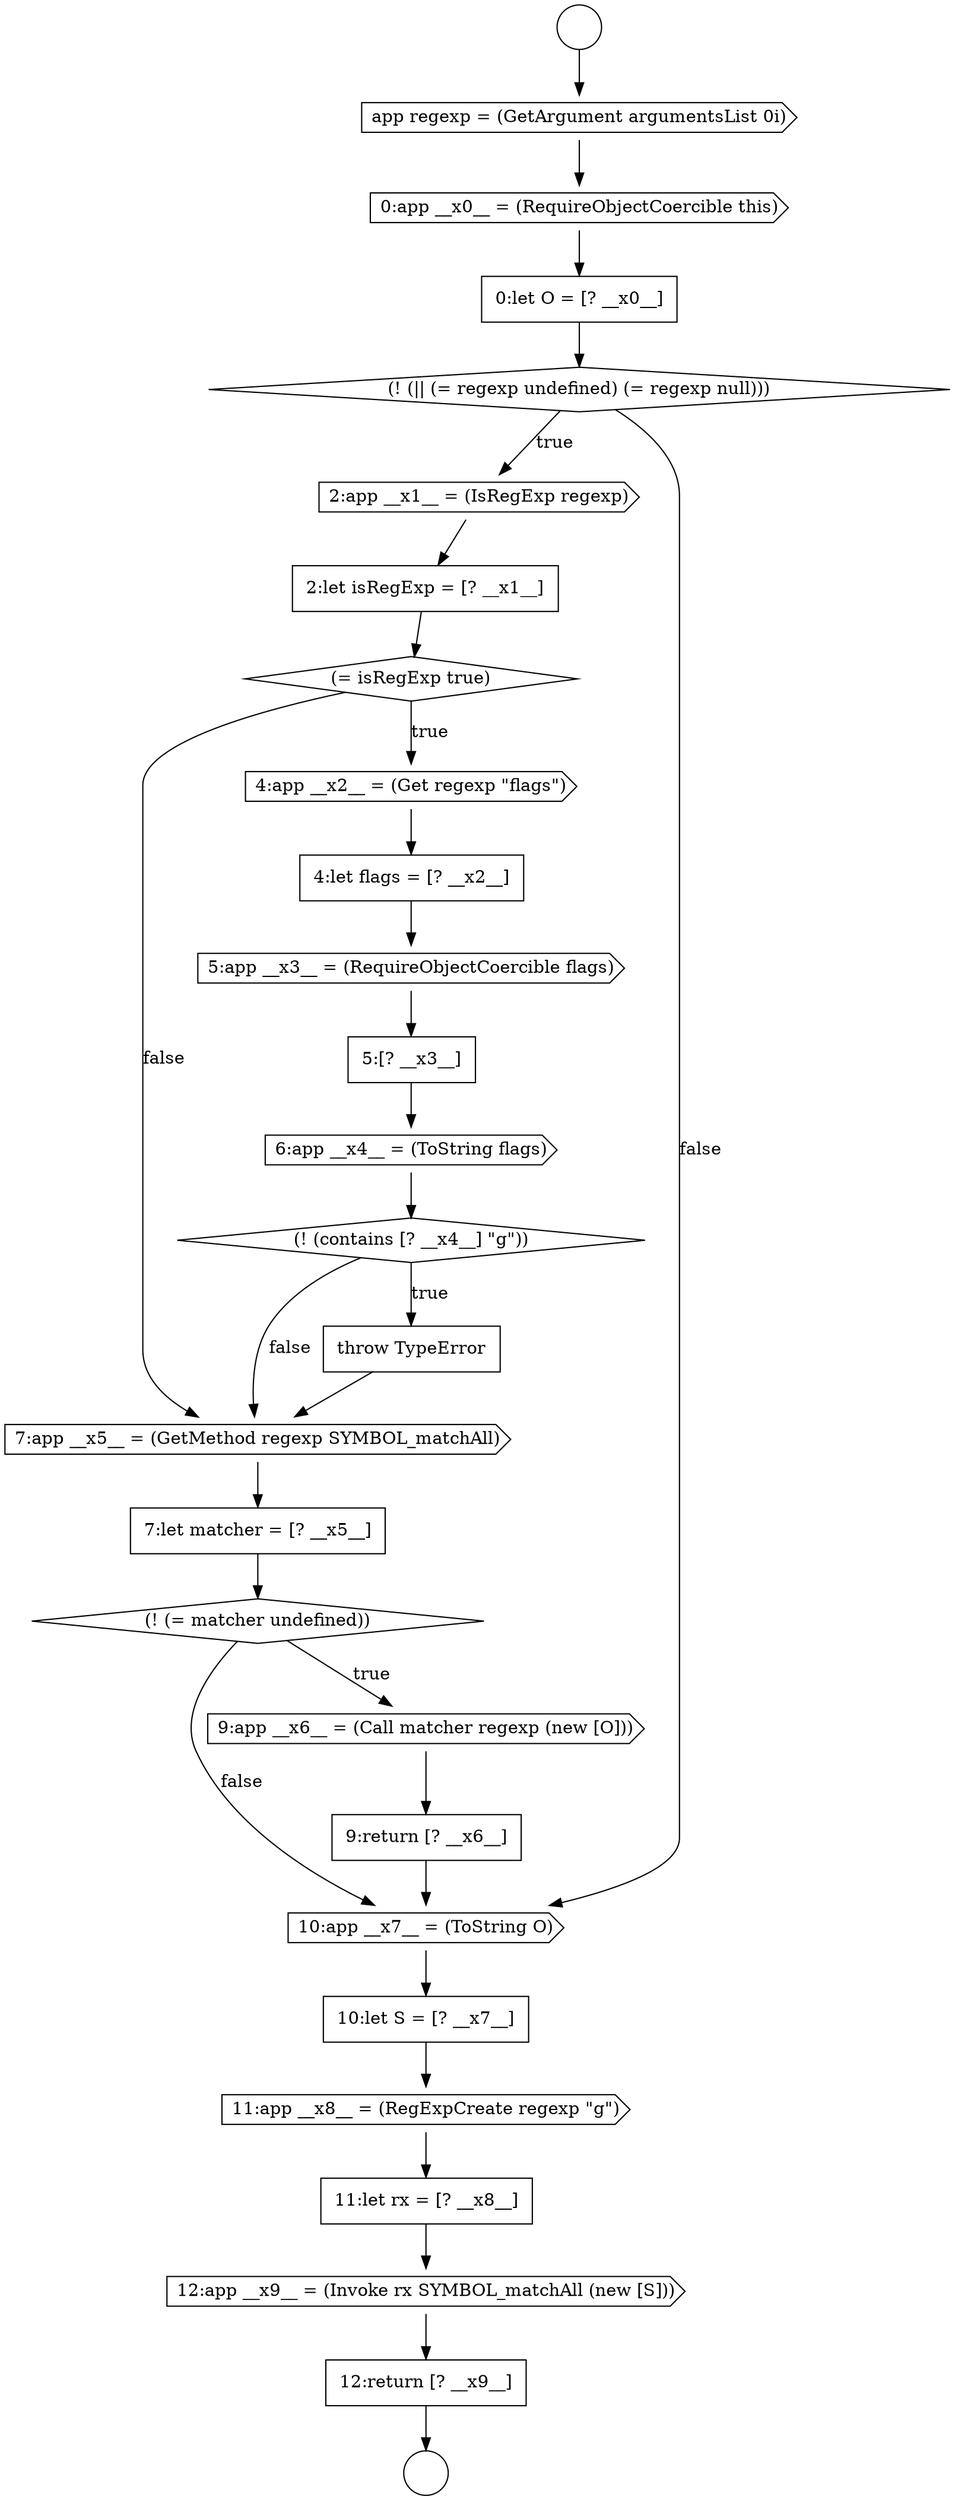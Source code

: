 digraph {
  node14396 [shape=cds, label=<<font color="black">app regexp = (GetArgument argumentsList 0i)</font>> color="black" fillcolor="white" style=filled]
  node14408 [shape=diamond, label=<<font color="black">(! (contains [? __x4__] &quot;g&quot;))</font>> color="black" fillcolor="white" style=filled]
  node14410 [shape=cds, label=<<font color="black">7:app __x5__ = (GetMethod regexp SYMBOL_matchAll)</font>> color="black" fillcolor="white" style=filled]
  node14420 [shape=none, margin=0, label=<<font color="black">
    <table border="0" cellborder="1" cellspacing="0" cellpadding="10">
      <tr><td align="left">12:return [? __x9__]</td></tr>
    </table>
  </font>> color="black" fillcolor="white" style=filled]
  node14405 [shape=cds, label=<<font color="black">5:app __x3__ = (RequireObjectCoercible flags)</font>> color="black" fillcolor="white" style=filled]
  node14394 [shape=circle label=" " color="black" fillcolor="white" style=filled]
  node14402 [shape=diamond, label=<<font color="black">(= isRegExp true)</font>> color="black" fillcolor="white" style=filled]
  node14412 [shape=diamond, label=<<font color="black">(! (= matcher undefined))</font>> color="black" fillcolor="white" style=filled]
  node14400 [shape=cds, label=<<font color="black">2:app __x1__ = (IsRegExp regexp)</font>> color="black" fillcolor="white" style=filled]
  node14403 [shape=cds, label=<<font color="black">4:app __x2__ = (Get regexp &quot;flags&quot;)</font>> color="black" fillcolor="white" style=filled]
  node14415 [shape=cds, label=<<font color="black">10:app __x7__ = (ToString O)</font>> color="black" fillcolor="white" style=filled]
  node14418 [shape=none, margin=0, label=<<font color="black">
    <table border="0" cellborder="1" cellspacing="0" cellpadding="10">
      <tr><td align="left">11:let rx = [? __x8__]</td></tr>
    </table>
  </font>> color="black" fillcolor="white" style=filled]
  node14411 [shape=none, margin=0, label=<<font color="black">
    <table border="0" cellborder="1" cellspacing="0" cellpadding="10">
      <tr><td align="left">7:let matcher = [? __x5__]</td></tr>
    </table>
  </font>> color="black" fillcolor="white" style=filled]
  node14407 [shape=cds, label=<<font color="black">6:app __x4__ = (ToString flags)</font>> color="black" fillcolor="white" style=filled]
  node14404 [shape=none, margin=0, label=<<font color="black">
    <table border="0" cellborder="1" cellspacing="0" cellpadding="10">
      <tr><td align="left">4:let flags = [? __x2__]</td></tr>
    </table>
  </font>> color="black" fillcolor="white" style=filled]
  node14419 [shape=cds, label=<<font color="black">12:app __x9__ = (Invoke rx SYMBOL_matchAll (new [S]))</font>> color="black" fillcolor="white" style=filled]
  node14399 [shape=diamond, label=<<font color="black">(! (|| (= regexp undefined) (= regexp null)))</font>> color="black" fillcolor="white" style=filled]
  node14414 [shape=none, margin=0, label=<<font color="black">
    <table border="0" cellborder="1" cellspacing="0" cellpadding="10">
      <tr><td align="left">9:return [? __x6__]</td></tr>
    </table>
  </font>> color="black" fillcolor="white" style=filled]
  node14409 [shape=none, margin=0, label=<<font color="black">
    <table border="0" cellborder="1" cellspacing="0" cellpadding="10">
      <tr><td align="left">throw TypeError</td></tr>
    </table>
  </font>> color="black" fillcolor="white" style=filled]
  node14401 [shape=none, margin=0, label=<<font color="black">
    <table border="0" cellborder="1" cellspacing="0" cellpadding="10">
      <tr><td align="left">2:let isRegExp = [? __x1__]</td></tr>
    </table>
  </font>> color="black" fillcolor="white" style=filled]
  node14395 [shape=circle label=" " color="black" fillcolor="white" style=filled]
  node14398 [shape=none, margin=0, label=<<font color="black">
    <table border="0" cellborder="1" cellspacing="0" cellpadding="10">
      <tr><td align="left">0:let O = [? __x0__]</td></tr>
    </table>
  </font>> color="black" fillcolor="white" style=filled]
  node14413 [shape=cds, label=<<font color="black">9:app __x6__ = (Call matcher regexp (new [O]))</font>> color="black" fillcolor="white" style=filled]
  node14397 [shape=cds, label=<<font color="black">0:app __x0__ = (RequireObjectCoercible this)</font>> color="black" fillcolor="white" style=filled]
  node14416 [shape=none, margin=0, label=<<font color="black">
    <table border="0" cellborder="1" cellspacing="0" cellpadding="10">
      <tr><td align="left">10:let S = [? __x7__]</td></tr>
    </table>
  </font>> color="black" fillcolor="white" style=filled]
  node14406 [shape=none, margin=0, label=<<font color="black">
    <table border="0" cellborder="1" cellspacing="0" cellpadding="10">
      <tr><td align="left">5:[? __x3__]</td></tr>
    </table>
  </font>> color="black" fillcolor="white" style=filled]
  node14417 [shape=cds, label=<<font color="black">11:app __x8__ = (RegExpCreate regexp &quot;g&quot;)</font>> color="black" fillcolor="white" style=filled]
  node14402 -> node14403 [label=<<font color="black">true</font>> color="black"]
  node14402 -> node14410 [label=<<font color="black">false</font>> color="black"]
  node14396 -> node14397 [ color="black"]
  node14413 -> node14414 [ color="black"]
  node14401 -> node14402 [ color="black"]
  node14411 -> node14412 [ color="black"]
  node14418 -> node14419 [ color="black"]
  node14404 -> node14405 [ color="black"]
  node14415 -> node14416 [ color="black"]
  node14405 -> node14406 [ color="black"]
  node14406 -> node14407 [ color="black"]
  node14394 -> node14396 [ color="black"]
  node14403 -> node14404 [ color="black"]
  node14400 -> node14401 [ color="black"]
  node14416 -> node14417 [ color="black"]
  node14397 -> node14398 [ color="black"]
  node14409 -> node14410 [ color="black"]
  node14412 -> node14413 [label=<<font color="black">true</font>> color="black"]
  node14412 -> node14415 [label=<<font color="black">false</font>> color="black"]
  node14410 -> node14411 [ color="black"]
  node14408 -> node14409 [label=<<font color="black">true</font>> color="black"]
  node14408 -> node14410 [label=<<font color="black">false</font>> color="black"]
  node14419 -> node14420 [ color="black"]
  node14417 -> node14418 [ color="black"]
  node14399 -> node14400 [label=<<font color="black">true</font>> color="black"]
  node14399 -> node14415 [label=<<font color="black">false</font>> color="black"]
  node14420 -> node14395 [ color="black"]
  node14414 -> node14415 [ color="black"]
  node14398 -> node14399 [ color="black"]
  node14407 -> node14408 [ color="black"]
}
